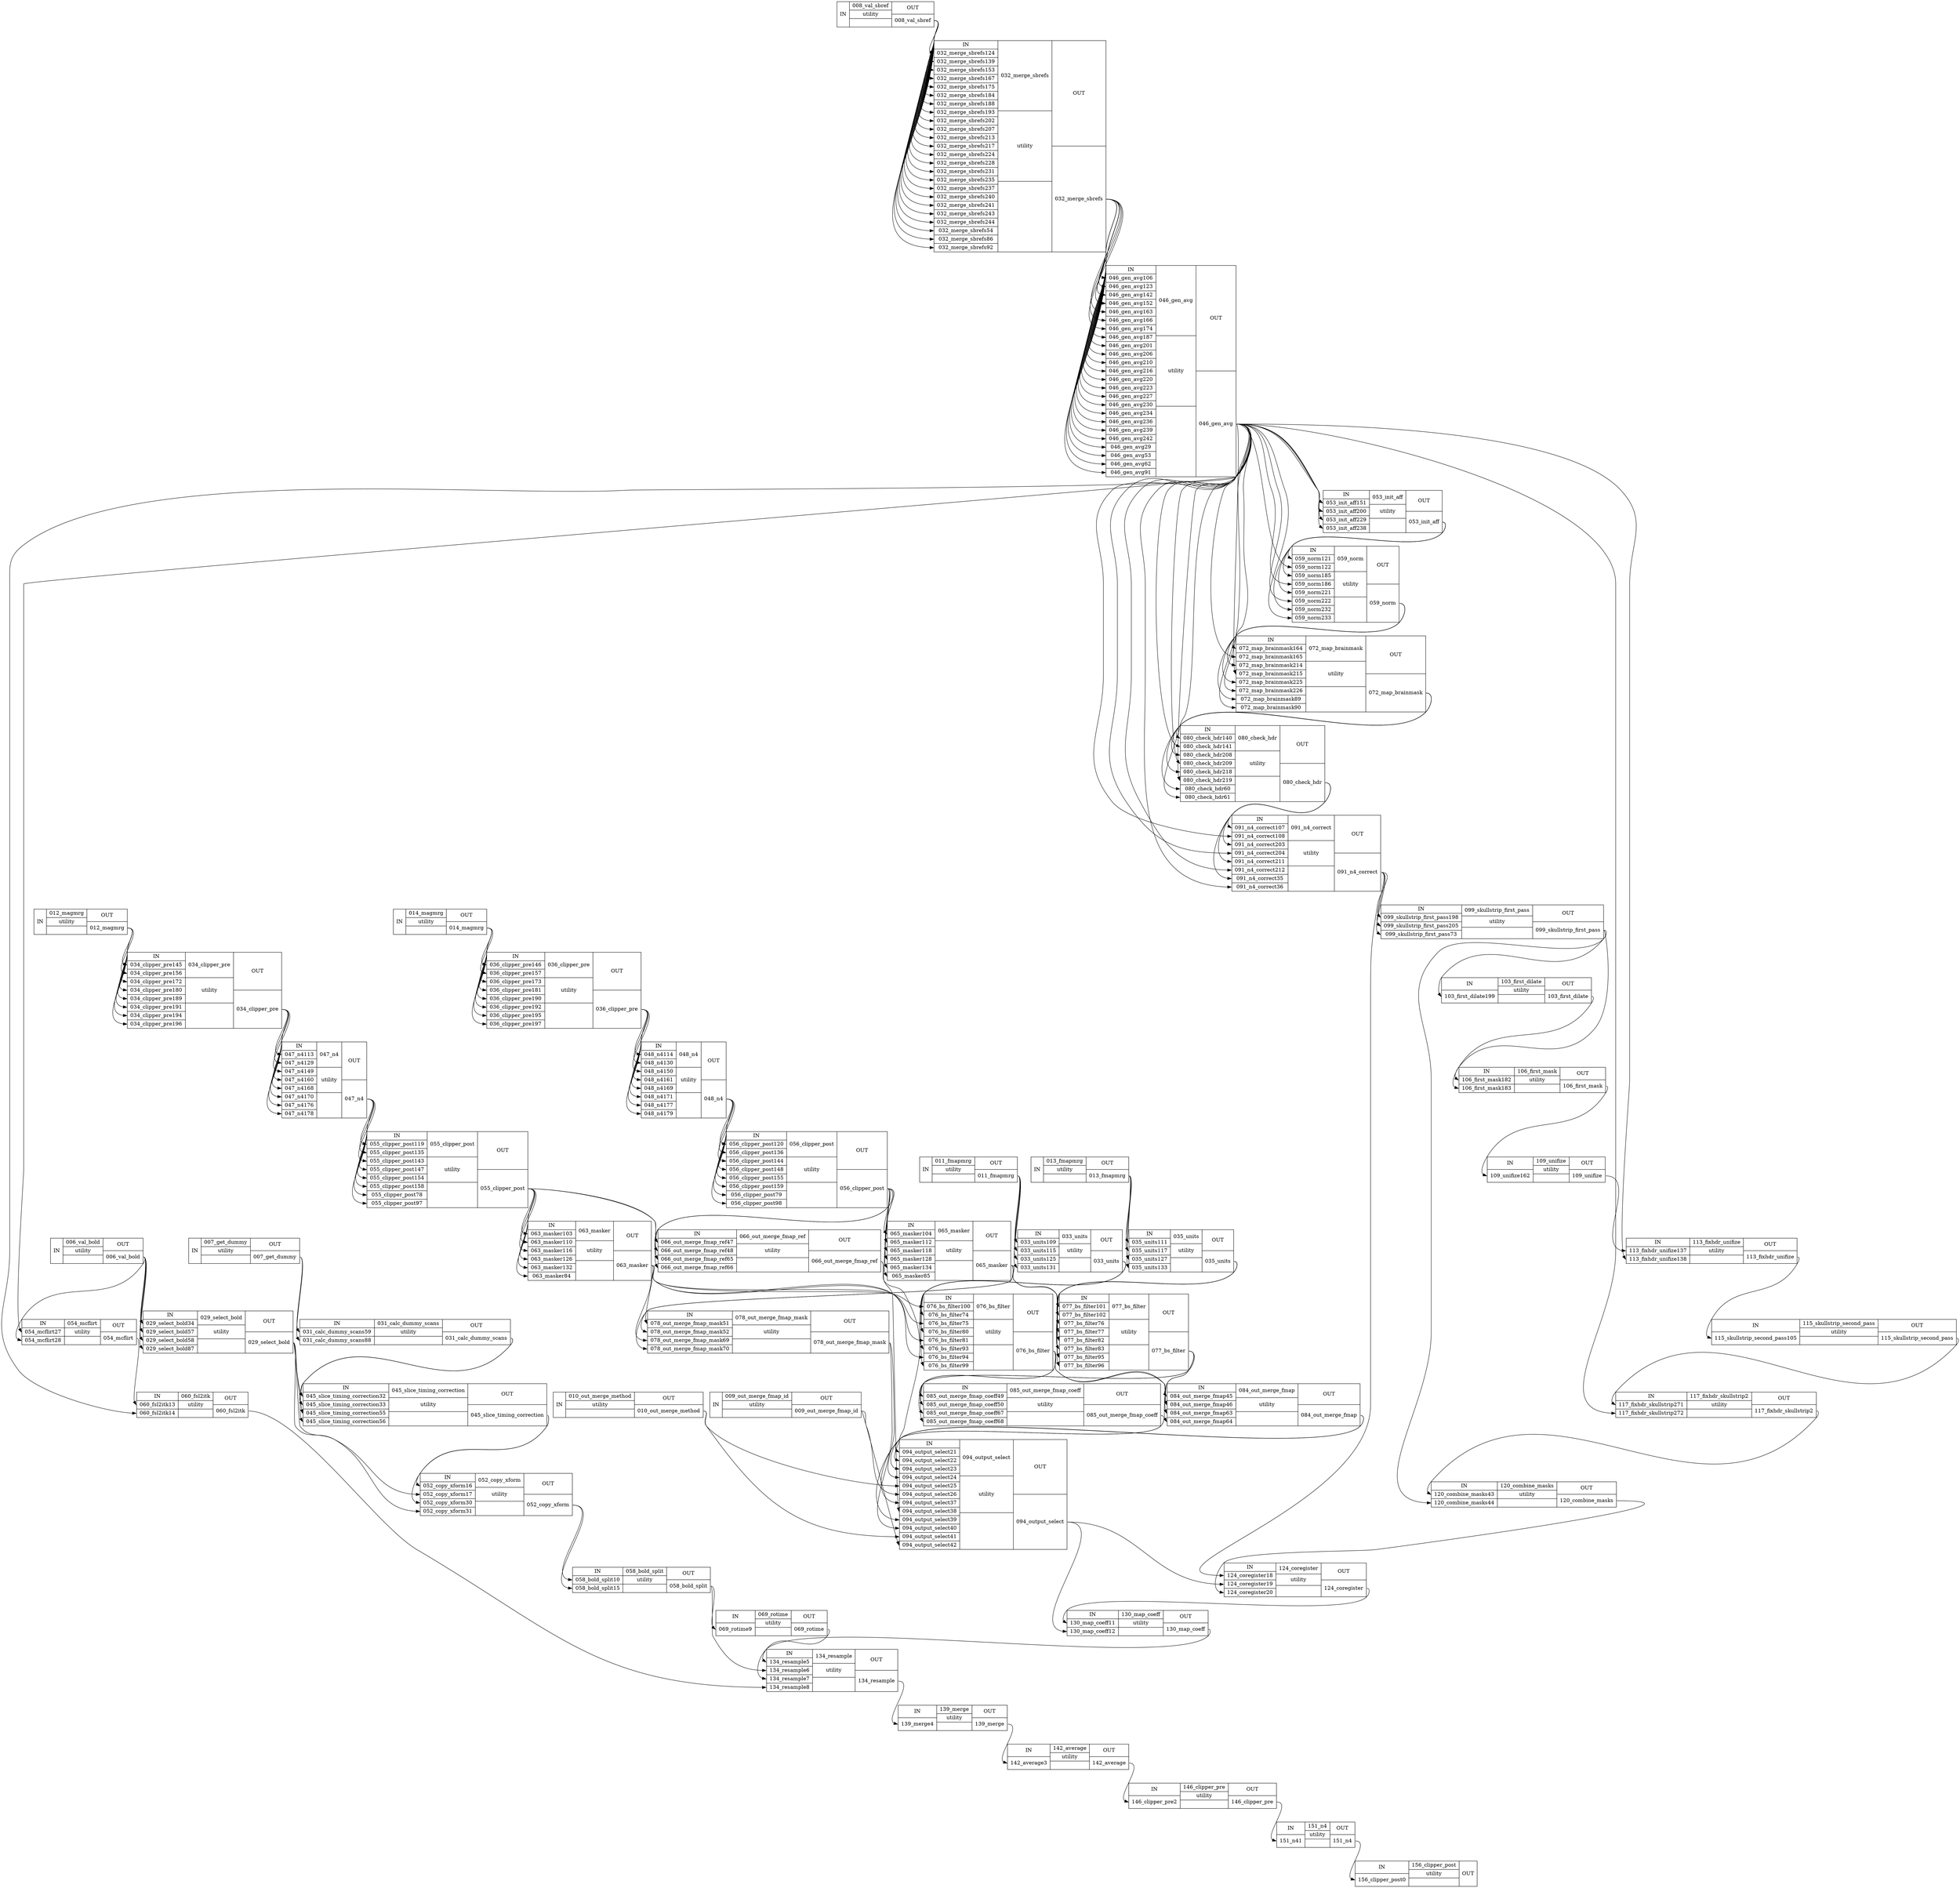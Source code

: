 digraph structs {
node [shape=record];
start010_out_merge_method [label="{IN}|{ 010_out_merge_method | utility |  }|{OUT|<out010outmergemethod> 010_out_merge_method}"];
start009_out_merge_fmap_id [label="{IN}|{ 009_out_merge_fmap_id | utility |  }|{OUT|<out009outmergefmapid> 009_out_merge_fmap_id}"];
start006_val_bold [label="{IN}|{ 006_val_bold | utility |  }|{OUT|<out006valbold> 006_val_bold}"];
start008_val_sbref [label="{IN}|{ 008_val_sbref | utility |  }|{OUT|<out008valsbref> 008_val_sbref}"];
start007_get_dummy [label="{IN}|{ 007_get_dummy | utility |  }|{OUT|<out007getdummy> 007_get_dummy}"];
start011_fmapmrg [label="{IN}|{ 011_fmapmrg | utility |  }|{OUT|<out011fmapmrg> 011_fmapmrg}"];
start013_fmapmrg [label="{IN}|{ 013_fmapmrg | utility |  }|{OUT|<out013fmapmrg> 013_fmapmrg}"];
start012_magmrg [label="{IN}|{ 012_magmrg | utility |  }|{OUT|<out012magmrg> 012_magmrg}"];
start014_magmrg [label="{IN}|{ 014_magmrg | utility |  }|{OUT|<out014magmrg> 014_magmrg}"];
start029_select_bold [label="{IN|<in029selectbold34> 029_select_bold34|<in029selectbold57> 029_select_bold57|<in029selectbold58> 029_select_bold58|<in029selectbold87> 029_select_bold87}|{ 029_select_bold | utility |  }|{OUT|<out029selectbold> 029_select_bold}"];
start032_merge_sbrefs [label="{IN|<in032mergesbrefs124> 032_merge_sbrefs124|<in032mergesbrefs139> 032_merge_sbrefs139|<in032mergesbrefs153> 032_merge_sbrefs153|<in032mergesbrefs167> 032_merge_sbrefs167|<in032mergesbrefs175> 032_merge_sbrefs175|<in032mergesbrefs184> 032_merge_sbrefs184|<in032mergesbrefs188> 032_merge_sbrefs188|<in032mergesbrefs193> 032_merge_sbrefs193|<in032mergesbrefs202> 032_merge_sbrefs202|<in032mergesbrefs207> 032_merge_sbrefs207|<in032mergesbrefs213> 032_merge_sbrefs213|<in032mergesbrefs217> 032_merge_sbrefs217|<in032mergesbrefs224> 032_merge_sbrefs224|<in032mergesbrefs228> 032_merge_sbrefs228|<in032mergesbrefs231> 032_merge_sbrefs231|<in032mergesbrefs235> 032_merge_sbrefs235|<in032mergesbrefs237> 032_merge_sbrefs237|<in032mergesbrefs240> 032_merge_sbrefs240|<in032mergesbrefs241> 032_merge_sbrefs241|<in032mergesbrefs243> 032_merge_sbrefs243|<in032mergesbrefs244> 032_merge_sbrefs244|<in032mergesbrefs54> 032_merge_sbrefs54|<in032mergesbrefs86> 032_merge_sbrefs86|<in032mergesbrefs92> 032_merge_sbrefs92}|{ 032_merge_sbrefs | utility |  }|{OUT|<out032mergesbrefs> 032_merge_sbrefs}"];
start031_calc_dummy_scans [label="{IN|<in031calcdummyscans59> 031_calc_dummy_scans59|<in031calcdummyscans88> 031_calc_dummy_scans88}|{ 031_calc_dummy_scans | utility |  }|{OUT|<out031calcdummyscans> 031_calc_dummy_scans}"];
start033_units [label="{IN|<in033units109> 033_units109|<in033units115> 033_units115|<in033units125> 033_units125|<in033units131> 033_units131}|{ 033_units | utility |  }|{OUT|<out033units> 033_units}"];
start035_units [label="{IN|<in035units111> 035_units111|<in035units117> 035_units117|<in035units127> 035_units127|<in035units133> 035_units133}|{ 035_units | utility |  }|{OUT|<out035units> 035_units}"];
start034_clipper_pre [label="{IN|<in034clipperpre145> 034_clipper_pre145|<in034clipperpre156> 034_clipper_pre156|<in034clipperpre172> 034_clipper_pre172|<in034clipperpre180> 034_clipper_pre180|<in034clipperpre189> 034_clipper_pre189|<in034clipperpre191> 034_clipper_pre191|<in034clipperpre194> 034_clipper_pre194|<in034clipperpre196> 034_clipper_pre196}|{ 034_clipper_pre | utility |  }|{OUT|<out034clipperpre> 034_clipper_pre}"];
start036_clipper_pre [label="{IN|<in036clipperpre146> 036_clipper_pre146|<in036clipperpre157> 036_clipper_pre157|<in036clipperpre173> 036_clipper_pre173|<in036clipperpre181> 036_clipper_pre181|<in036clipperpre190> 036_clipper_pre190|<in036clipperpre192> 036_clipper_pre192|<in036clipperpre195> 036_clipper_pre195|<in036clipperpre197> 036_clipper_pre197}|{ 036_clipper_pre | utility |  }|{OUT|<out036clipperpre> 036_clipper_pre}"];
start046_gen_avg [label="{IN|<in046genavg106> 046_gen_avg106|<in046genavg123> 046_gen_avg123|<in046genavg142> 046_gen_avg142|<in046genavg152> 046_gen_avg152|<in046genavg163> 046_gen_avg163|<in046genavg166> 046_gen_avg166|<in046genavg174> 046_gen_avg174|<in046genavg187> 046_gen_avg187|<in046genavg201> 046_gen_avg201|<in046genavg206> 046_gen_avg206|<in046genavg210> 046_gen_avg210|<in046genavg216> 046_gen_avg216|<in046genavg220> 046_gen_avg220|<in046genavg223> 046_gen_avg223|<in046genavg227> 046_gen_avg227|<in046genavg230> 046_gen_avg230|<in046genavg234> 046_gen_avg234|<in046genavg236> 046_gen_avg236|<in046genavg239> 046_gen_avg239|<in046genavg242> 046_gen_avg242|<in046genavg29> 046_gen_avg29|<in046genavg53> 046_gen_avg53|<in046genavg62> 046_gen_avg62|<in046genavg91> 046_gen_avg91}|{ 046_gen_avg | utility |  }|{OUT|<out046genavg> 046_gen_avg}"];
start045_slice_timing_correction [label="{IN|<in045slicetimingcorrection32> 045_slice_timing_correction32|<in045slicetimingcorrection33> 045_slice_timing_correction33|<in045slicetimingcorrection55> 045_slice_timing_correction55|<in045slicetimingcorrection56> 045_slice_timing_correction56}|{ 045_slice_timing_correction | utility |  }|{OUT|<out045slicetimingcorrection> 045_slice_timing_correction}"];
start047_n4 [label="{IN|<in047n4113> 047_n4113|<in047n4129> 047_n4129|<in047n4149> 047_n4149|<in047n4160> 047_n4160|<in047n4168> 047_n4168|<in047n4170> 047_n4170|<in047n4176> 047_n4176|<in047n4178> 047_n4178}|{ 047_n4 | utility |  }|{OUT|<out047n4> 047_n4}"];
start048_n4 [label="{IN|<in048n4114> 048_n4114|<in048n4130> 048_n4130|<in048n4150> 048_n4150|<in048n4161> 048_n4161|<in048n4169> 048_n4169|<in048n4171> 048_n4171|<in048n4177> 048_n4177|<in048n4179> 048_n4179}|{ 048_n4 | utility |  }|{OUT|<out048n4> 048_n4}"];
start054_mcflirt [label="{IN|<in054mcflirt27> 054_mcflirt27|<in054mcflirt28> 054_mcflirt28}|{ 054_mcflirt | utility |  }|{OUT|<out054mcflirt> 054_mcflirt}"];
start053_init_aff [label="{IN|<in053initaff151> 053_init_aff151|<in053initaff200> 053_init_aff200|<in053initaff229> 053_init_aff229|<in053initaff238> 053_init_aff238}|{ 053_init_aff | utility |  }|{OUT|<out053initaff> 053_init_aff}"];
start052_copy_xform [label="{IN|<in052copyxform16> 052_copy_xform16|<in052copyxform17> 052_copy_xform17|<in052copyxform30> 052_copy_xform30|<in052copyxform31> 052_copy_xform31}|{ 052_copy_xform | utility |  }|{OUT|<out052copyxform> 052_copy_xform}"];
start055_clipper_post [label="{IN|<in055clipperpost119> 055_clipper_post119|<in055clipperpost135> 055_clipper_post135|<in055clipperpost143> 055_clipper_post143|<in055clipperpost147> 055_clipper_post147|<in055clipperpost154> 055_clipper_post154|<in055clipperpost158> 055_clipper_post158|<in055clipperpost78> 055_clipper_post78|<in055clipperpost97> 055_clipper_post97}|{ 055_clipper_post | utility |  }|{OUT|<out055clipperpost> 055_clipper_post}"];
start056_clipper_post [label="{IN|<in056clipperpost120> 056_clipper_post120|<in056clipperpost136> 056_clipper_post136|<in056clipperpost144> 056_clipper_post144|<in056clipperpost148> 056_clipper_post148|<in056clipperpost155> 056_clipper_post155|<in056clipperpost159> 056_clipper_post159|<in056clipperpost79> 056_clipper_post79|<in056clipperpost98> 056_clipper_post98}|{ 056_clipper_post | utility |  }|{OUT|<out056clipperpost> 056_clipper_post}"];
start060_fsl2itk [label="{IN|<in060fsl2itk13> 060_fsl2itk13|<in060fsl2itk14> 060_fsl2itk14}|{ 060_fsl2itk | utility |  }|{OUT|<out060fsl2itk> 060_fsl2itk}"];
start059_norm [label="{IN|<in059norm121> 059_norm121|<in059norm122> 059_norm122|<in059norm185> 059_norm185|<in059norm186> 059_norm186|<in059norm221> 059_norm221|<in059norm222> 059_norm222|<in059norm232> 059_norm232|<in059norm233> 059_norm233}|{ 059_norm | utility |  }|{OUT|<out059norm> 059_norm}"];
start058_bold_split [label="{IN|<in058boldsplit10> 058_bold_split10|<in058boldsplit15> 058_bold_split15}|{ 058_bold_split | utility |  }|{OUT|<out058boldsplit> 058_bold_split}"];
start063_masker [label="{IN|<in063masker103> 063_masker103|<in063masker110> 063_masker110|<in063masker116> 063_masker116|<in063masker126> 063_masker126|<in063masker132> 063_masker132|<in063masker84> 063_masker84}|{ 063_masker | utility |  }|{OUT|<out063masker> 063_masker}"];
start066_out_merge_fmap_ref [label="{IN|<in066outmergefmapref47> 066_out_merge_fmap_ref47|<in066outmergefmapref48> 066_out_merge_fmap_ref48|<in066outmergefmapref65> 066_out_merge_fmap_ref65|<in066outmergefmapref66> 066_out_merge_fmap_ref66}|{ 066_out_merge_fmap_ref | utility |  }|{OUT|<out066outmergefmapref> 066_out_merge_fmap_ref}"];
start065_masker [label="{IN|<in065masker104> 065_masker104|<in065masker112> 065_masker112|<in065masker118> 065_masker118|<in065masker128> 065_masker128|<in065masker134> 065_masker134|<in065masker85> 065_masker85}|{ 065_masker | utility |  }|{OUT|<out065masker> 065_masker}"];
start072_map_brainmask [label="{IN|<in072mapbrainmask164> 072_map_brainmask164|<in072mapbrainmask165> 072_map_brainmask165|<in072mapbrainmask214> 072_map_brainmask214|<in072mapbrainmask215> 072_map_brainmask215|<in072mapbrainmask225> 072_map_brainmask225|<in072mapbrainmask226> 072_map_brainmask226|<in072mapbrainmask89> 072_map_brainmask89|<in072mapbrainmask90> 072_map_brainmask90}|{ 072_map_brainmask | utility |  }|{OUT|<out072mapbrainmask> 072_map_brainmask}"];
start069_rotime [label="{IN|<in069rotime9> 069_rotime9}|{ 069_rotime | utility |  }|{OUT|<out069rotime> 069_rotime}"];
start076_bs_filter [label="{IN|<in076bsfilter100> 076_bs_filter100|<in076bsfilter74> 076_bs_filter74|<in076bsfilter75> 076_bs_filter75|<in076bsfilter80> 076_bs_filter80|<in076bsfilter81> 076_bs_filter81|<in076bsfilter93> 076_bs_filter93|<in076bsfilter94> 076_bs_filter94|<in076bsfilter99> 076_bs_filter99}|{ 076_bs_filter | utility |  }|{OUT|<out076bsfilter> 076_bs_filter}"];
start078_out_merge_fmap_mask [label="{IN|<in078outmergefmapmask51> 078_out_merge_fmap_mask51|<in078outmergefmapmask52> 078_out_merge_fmap_mask52|<in078outmergefmapmask69> 078_out_merge_fmap_mask69|<in078outmergefmapmask70> 078_out_merge_fmap_mask70}|{ 078_out_merge_fmap_mask | utility |  }|{OUT|<out078outmergefmapmask> 078_out_merge_fmap_mask}"];
start077_bs_filter [label="{IN|<in077bsfilter101> 077_bs_filter101|<in077bsfilter102> 077_bs_filter102|<in077bsfilter76> 077_bs_filter76|<in077bsfilter77> 077_bs_filter77|<in077bsfilter82> 077_bs_filter82|<in077bsfilter83> 077_bs_filter83|<in077bsfilter95> 077_bs_filter95|<in077bsfilter96> 077_bs_filter96}|{ 077_bs_filter | utility |  }|{OUT|<out077bsfilter> 077_bs_filter}"];
start080_check_hdr [label="{IN|<in080checkhdr140> 080_check_hdr140|<in080checkhdr141> 080_check_hdr141|<in080checkhdr208> 080_check_hdr208|<in080checkhdr209> 080_check_hdr209|<in080checkhdr218> 080_check_hdr218|<in080checkhdr219> 080_check_hdr219|<in080checkhdr60> 080_check_hdr60|<in080checkhdr61> 080_check_hdr61}|{ 080_check_hdr | utility |  }|{OUT|<out080checkhdr> 080_check_hdr}"];
start084_out_merge_fmap [label="{IN|<in084outmergefmap45> 084_out_merge_fmap45|<in084outmergefmap46> 084_out_merge_fmap46|<in084outmergefmap63> 084_out_merge_fmap63|<in084outmergefmap64> 084_out_merge_fmap64}|{ 084_out_merge_fmap | utility |  }|{OUT|<out084outmergefmap> 084_out_merge_fmap}"];
start085_out_merge_fmap_coeff [label="{IN|<in085outmergefmapcoeff49> 085_out_merge_fmap_coeff49|<in085outmergefmapcoeff50> 085_out_merge_fmap_coeff50|<in085outmergefmapcoeff67> 085_out_merge_fmap_coeff67|<in085outmergefmapcoeff68> 085_out_merge_fmap_coeff68}|{ 085_out_merge_fmap_coeff | utility |  }|{OUT|<out085outmergefmapcoeff> 085_out_merge_fmap_coeff}"];
start091_n4_correct [label="{IN|<in091n4correct107> 091_n4_correct107|<in091n4correct108> 091_n4_correct108|<in091n4correct203> 091_n4_correct203|<in091n4correct204> 091_n4_correct204|<in091n4correct211> 091_n4_correct211|<in091n4correct212> 091_n4_correct212|<in091n4correct35> 091_n4_correct35|<in091n4correct36> 091_n4_correct36}|{ 091_n4_correct | utility |  }|{OUT|<out091n4correct> 091_n4_correct}"];
start094_output_select [label="{IN|<in094outputselect21> 094_output_select21|<in094outputselect22> 094_output_select22|<in094outputselect23> 094_output_select23|<in094outputselect24> 094_output_select24|<in094outputselect25> 094_output_select25|<in094outputselect26> 094_output_select26|<in094outputselect37> 094_output_select37|<in094outputselect38> 094_output_select38|<in094outputselect39> 094_output_select39|<in094outputselect40> 094_output_select40|<in094outputselect41> 094_output_select41|<in094outputselect42> 094_output_select42}|{ 094_output_select | utility |  }|{OUT|<out094outputselect> 094_output_select}"];
start099_skullstrip_first_pass [label="{IN|<in099skullstripfirstpass198> 099_skullstrip_first_pass198|<in099skullstripfirstpass205> 099_skullstrip_first_pass205|<in099skullstripfirstpass73> 099_skullstrip_first_pass73}|{ 099_skullstrip_first_pass | utility |  }|{OUT|<out099skullstripfirstpass> 099_skullstrip_first_pass}"];
start103_first_dilate [label="{IN|<in103firstdilate199> 103_first_dilate199}|{ 103_first_dilate | utility |  }|{OUT|<out103firstdilate> 103_first_dilate}"];
start106_first_mask [label="{IN|<in106firstmask182> 106_first_mask182|<in106firstmask183> 106_first_mask183}|{ 106_first_mask | utility |  }|{OUT|<out106firstmask> 106_first_mask}"];
start109_unifize [label="{IN|<in109unifize162> 109_unifize162}|{ 109_unifize | utility |  }|{OUT|<out109unifize> 109_unifize}"];
start113_fixhdr_unifize [label="{IN|<in113fixhdrunifize137> 113_fixhdr_unifize137|<in113fixhdrunifize138> 113_fixhdr_unifize138}|{ 113_fixhdr_unifize | utility |  }|{OUT|<out113fixhdrunifize> 113_fixhdr_unifize}"];
start115_skullstrip_second_pass [label="{IN|<in115skullstripsecondpass105> 115_skullstrip_second_pass105}|{ 115_skullstrip_second_pass | utility |  }|{OUT|<out115skullstripsecondpass> 115_skullstrip_second_pass}"];
start117_fixhdr_skullstrip2 [label="{IN|<in117fixhdrskullstrip271> 117_fixhdr_skullstrip271|<in117fixhdrskullstrip272> 117_fixhdr_skullstrip272}|{ 117_fixhdr_skullstrip2 | utility |  }|{OUT|<out117fixhdrskullstrip2> 117_fixhdr_skullstrip2}"];
start120_combine_masks [label="{IN|<in120combinemasks43> 120_combine_masks43|<in120combinemasks44> 120_combine_masks44}|{ 120_combine_masks | utility |  }|{OUT|<out120combinemasks> 120_combine_masks}"];
start124_coregister [label="{IN|<in124coregister18> 124_coregister18|<in124coregister19> 124_coregister19|<in124coregister20> 124_coregister20}|{ 124_coregister | utility |  }|{OUT|<out124coregister> 124_coregister}"];
start130_map_coeff [label="{IN|<in130mapcoeff11> 130_map_coeff11|<in130mapcoeff12> 130_map_coeff12}|{ 130_map_coeff | utility |  }|{OUT|<out130mapcoeff> 130_map_coeff}"];
start134_resample [label="{IN|<in134resample5> 134_resample5|<in134resample6> 134_resample6|<in134resample7> 134_resample7|<in134resample8> 134_resample8}|{ 134_resample | utility |  }|{OUT|<out134resample> 134_resample}"];
start139_merge [label="{IN|<in139merge4> 139_merge4}|{ 139_merge | utility |  }|{OUT|<out139merge> 139_merge}"];
start142_average [label="{IN|<in142average3> 142_average3}|{ 142_average | utility |  }|{OUT|<out142average> 142_average}"];
start146_clipper_pre [label="{IN|<in146clipperpre2> 146_clipper_pre2}|{ 146_clipper_pre | utility |  }|{OUT|<out146clipperpre> 146_clipper_pre}"];
start151_n4 [label="{IN|<in151n41> 151_n41}|{ 151_n4 | utility |  }|{OUT|<out151n4> 151_n4}"];
start156_clipper_post [label="{IN|<in156clipperpost0> 156_clipper_post0}|{ 156_clipper_post | utility |  }|{OUT}"];
start006_val_bold:out006valbold:e -> start029_select_bold:in029selectbold34:w;
start006_val_bold:out006valbold:e -> start029_select_bold:in029selectbold57:w;
start006_val_bold:out006valbold:e -> start029_select_bold:in029selectbold58:w;
start006_val_bold:out006valbold:e -> start029_select_bold:in029selectbold87:w;
start006_val_bold:out006valbold:e -> start054_mcflirt:in054mcflirt28:w;
start007_get_dummy:out007getdummy:e -> start031_calc_dummy_scans:in031calcdummyscans59:w;
start007_get_dummy:out007getdummy:e -> start031_calc_dummy_scans:in031calcdummyscans88:w;
start008_val_sbref:out008valsbref:e -> start032_merge_sbrefs:in032mergesbrefs124:w;
start008_val_sbref:out008valsbref:e -> start032_merge_sbrefs:in032mergesbrefs139:w;
start008_val_sbref:out008valsbref:e -> start032_merge_sbrefs:in032mergesbrefs153:w;
start008_val_sbref:out008valsbref:e -> start032_merge_sbrefs:in032mergesbrefs167:w;
start008_val_sbref:out008valsbref:e -> start032_merge_sbrefs:in032mergesbrefs175:w;
start008_val_sbref:out008valsbref:e -> start032_merge_sbrefs:in032mergesbrefs184:w;
start008_val_sbref:out008valsbref:e -> start032_merge_sbrefs:in032mergesbrefs188:w;
start008_val_sbref:out008valsbref:e -> start032_merge_sbrefs:in032mergesbrefs193:w;
start008_val_sbref:out008valsbref:e -> start032_merge_sbrefs:in032mergesbrefs202:w;
start008_val_sbref:out008valsbref:e -> start032_merge_sbrefs:in032mergesbrefs207:w;
start008_val_sbref:out008valsbref:e -> start032_merge_sbrefs:in032mergesbrefs213:w;
start008_val_sbref:out008valsbref:e -> start032_merge_sbrefs:in032mergesbrefs217:w;
start008_val_sbref:out008valsbref:e -> start032_merge_sbrefs:in032mergesbrefs224:w;
start008_val_sbref:out008valsbref:e -> start032_merge_sbrefs:in032mergesbrefs228:w;
start008_val_sbref:out008valsbref:e -> start032_merge_sbrefs:in032mergesbrefs231:w;
start008_val_sbref:out008valsbref:e -> start032_merge_sbrefs:in032mergesbrefs235:w;
start008_val_sbref:out008valsbref:e -> start032_merge_sbrefs:in032mergesbrefs237:w;
start008_val_sbref:out008valsbref:e -> start032_merge_sbrefs:in032mergesbrefs240:w;
start008_val_sbref:out008valsbref:e -> start032_merge_sbrefs:in032mergesbrefs241:w;
start008_val_sbref:out008valsbref:e -> start032_merge_sbrefs:in032mergesbrefs243:w;
start008_val_sbref:out008valsbref:e -> start032_merge_sbrefs:in032mergesbrefs244:w;
start008_val_sbref:out008valsbref:e -> start032_merge_sbrefs:in032mergesbrefs54:w;
start008_val_sbref:out008valsbref:e -> start032_merge_sbrefs:in032mergesbrefs86:w;
start008_val_sbref:out008valsbref:e -> start032_merge_sbrefs:in032mergesbrefs92:w;
start009_out_merge_fmap_id:out009outmergefmapid:e -> start094_output_select:in094outputselect26:w;
start009_out_merge_fmap_id:out009outmergefmapid:e -> start094_output_select:in094outputselect42:w;
start010_out_merge_method:out010outmergemethod:e -> start094_output_select:in094outputselect25:w;
start010_out_merge_method:out010outmergemethod:e -> start094_output_select:in094outputselect41:w;
start011_fmapmrg:out011fmapmrg:e -> start033_units:in033units109:w;
start011_fmapmrg:out011fmapmrg:e -> start033_units:in033units115:w;
start011_fmapmrg:out011fmapmrg:e -> start033_units:in033units125:w;
start011_fmapmrg:out011fmapmrg:e -> start033_units:in033units131:w;
start012_magmrg:out012magmrg:e -> start034_clipper_pre:in034clipperpre145:w;
start012_magmrg:out012magmrg:e -> start034_clipper_pre:in034clipperpre156:w;
start012_magmrg:out012magmrg:e -> start034_clipper_pre:in034clipperpre172:w;
start012_magmrg:out012magmrg:e -> start034_clipper_pre:in034clipperpre180:w;
start012_magmrg:out012magmrg:e -> start034_clipper_pre:in034clipperpre189:w;
start012_magmrg:out012magmrg:e -> start034_clipper_pre:in034clipperpre191:w;
start012_magmrg:out012magmrg:e -> start034_clipper_pre:in034clipperpre194:w;
start012_magmrg:out012magmrg:e -> start034_clipper_pre:in034clipperpre196:w;
start013_fmapmrg:out013fmapmrg:e -> start035_units:in035units111:w;
start013_fmapmrg:out013fmapmrg:e -> start035_units:in035units117:w;
start013_fmapmrg:out013fmapmrg:e -> start035_units:in035units127:w;
start013_fmapmrg:out013fmapmrg:e -> start035_units:in035units133:w;
start014_magmrg:out014magmrg:e -> start036_clipper_pre:in036clipperpre146:w;
start014_magmrg:out014magmrg:e -> start036_clipper_pre:in036clipperpre157:w;
start014_magmrg:out014magmrg:e -> start036_clipper_pre:in036clipperpre173:w;
start014_magmrg:out014magmrg:e -> start036_clipper_pre:in036clipperpre181:w;
start014_magmrg:out014magmrg:e -> start036_clipper_pre:in036clipperpre190:w;
start014_magmrg:out014magmrg:e -> start036_clipper_pre:in036clipperpre192:w;
start014_magmrg:out014magmrg:e -> start036_clipper_pre:in036clipperpre195:w;
start014_magmrg:out014magmrg:e -> start036_clipper_pre:in036clipperpre197:w;
start029_select_bold:out029selectbold:e -> start045_slice_timing_correction:in045slicetimingcorrection32:w;
start029_select_bold:out029selectbold:e -> start045_slice_timing_correction:in045slicetimingcorrection55:w;
start029_select_bold:out029selectbold:e -> start052_copy_xform:in052copyxform17:w;
start029_select_bold:out029selectbold:e -> start052_copy_xform:in052copyxform31:w;
start031_calc_dummy_scans:out031calcdummyscans:e -> start045_slice_timing_correction:in045slicetimingcorrection33:w;
start031_calc_dummy_scans:out031calcdummyscans:e -> start045_slice_timing_correction:in045slicetimingcorrection56:w;
start032_merge_sbrefs:out032mergesbrefs:e -> start046_gen_avg:in046genavg106:w;
start032_merge_sbrefs:out032mergesbrefs:e -> start046_gen_avg:in046genavg123:w;
start032_merge_sbrefs:out032mergesbrefs:e -> start046_gen_avg:in046genavg142:w;
start032_merge_sbrefs:out032mergesbrefs:e -> start046_gen_avg:in046genavg152:w;
start032_merge_sbrefs:out032mergesbrefs:e -> start046_gen_avg:in046genavg163:w;
start032_merge_sbrefs:out032mergesbrefs:e -> start046_gen_avg:in046genavg166:w;
start032_merge_sbrefs:out032mergesbrefs:e -> start046_gen_avg:in046genavg174:w;
start032_merge_sbrefs:out032mergesbrefs:e -> start046_gen_avg:in046genavg187:w;
start032_merge_sbrefs:out032mergesbrefs:e -> start046_gen_avg:in046genavg201:w;
start032_merge_sbrefs:out032mergesbrefs:e -> start046_gen_avg:in046genavg206:w;
start032_merge_sbrefs:out032mergesbrefs:e -> start046_gen_avg:in046genavg210:w;
start032_merge_sbrefs:out032mergesbrefs:e -> start046_gen_avg:in046genavg216:w;
start032_merge_sbrefs:out032mergesbrefs:e -> start046_gen_avg:in046genavg220:w;
start032_merge_sbrefs:out032mergesbrefs:e -> start046_gen_avg:in046genavg223:w;
start032_merge_sbrefs:out032mergesbrefs:e -> start046_gen_avg:in046genavg227:w;
start032_merge_sbrefs:out032mergesbrefs:e -> start046_gen_avg:in046genavg230:w;
start032_merge_sbrefs:out032mergesbrefs:e -> start046_gen_avg:in046genavg234:w;
start032_merge_sbrefs:out032mergesbrefs:e -> start046_gen_avg:in046genavg236:w;
start032_merge_sbrefs:out032mergesbrefs:e -> start046_gen_avg:in046genavg239:w;
start032_merge_sbrefs:out032mergesbrefs:e -> start046_gen_avg:in046genavg242:w;
start032_merge_sbrefs:out032mergesbrefs:e -> start046_gen_avg:in046genavg29:w;
start032_merge_sbrefs:out032mergesbrefs:e -> start046_gen_avg:in046genavg53:w;
start032_merge_sbrefs:out032mergesbrefs:e -> start046_gen_avg:in046genavg62:w;
start032_merge_sbrefs:out032mergesbrefs:e -> start046_gen_avg:in046genavg91:w;
start033_units:out033units:e -> start076_bs_filter:in076bsfilter74:w;
start033_units:out033units:e -> start076_bs_filter:in076bsfilter80:w;
start033_units:out033units:e -> start076_bs_filter:in076bsfilter93:w;
start033_units:out033units:e -> start076_bs_filter:in076bsfilter99:w;
start034_clipper_pre:out034clipperpre:e -> start047_n4:in047n4113:w;
start034_clipper_pre:out034clipperpre:e -> start047_n4:in047n4129:w;
start034_clipper_pre:out034clipperpre:e -> start047_n4:in047n4149:w;
start034_clipper_pre:out034clipperpre:e -> start047_n4:in047n4160:w;
start034_clipper_pre:out034clipperpre:e -> start047_n4:in047n4168:w;
start034_clipper_pre:out034clipperpre:e -> start047_n4:in047n4170:w;
start034_clipper_pre:out034clipperpre:e -> start047_n4:in047n4176:w;
start034_clipper_pre:out034clipperpre:e -> start047_n4:in047n4178:w;
start035_units:out035units:e -> start077_bs_filter:in077bsfilter101:w;
start035_units:out035units:e -> start077_bs_filter:in077bsfilter76:w;
start035_units:out035units:e -> start077_bs_filter:in077bsfilter82:w;
start035_units:out035units:e -> start077_bs_filter:in077bsfilter95:w;
start036_clipper_pre:out036clipperpre:e -> start048_n4:in048n4114:w;
start036_clipper_pre:out036clipperpre:e -> start048_n4:in048n4130:w;
start036_clipper_pre:out036clipperpre:e -> start048_n4:in048n4150:w;
start036_clipper_pre:out036clipperpre:e -> start048_n4:in048n4161:w;
start036_clipper_pre:out036clipperpre:e -> start048_n4:in048n4169:w;
start036_clipper_pre:out036clipperpre:e -> start048_n4:in048n4171:w;
start036_clipper_pre:out036clipperpre:e -> start048_n4:in048n4177:w;
start036_clipper_pre:out036clipperpre:e -> start048_n4:in048n4179:w;
start045_slice_timing_correction:out045slicetimingcorrection:e -> start052_copy_xform:in052copyxform16:w;
start045_slice_timing_correction:out045slicetimingcorrection:e -> start052_copy_xform:in052copyxform30:w;
start046_gen_avg:out046genavg:e -> start053_init_aff:in053initaff151:w;
start046_gen_avg:out046genavg:e -> start053_init_aff:in053initaff200:w;
start046_gen_avg:out046genavg:e -> start053_init_aff:in053initaff229:w;
start046_gen_avg:out046genavg:e -> start053_init_aff:in053initaff238:w;
start046_gen_avg:out046genavg:e -> start054_mcflirt:in054mcflirt27:w;
start046_gen_avg:out046genavg:e -> start059_norm:in059norm122:w;
start046_gen_avg:out046genavg:e -> start059_norm:in059norm186:w;
start046_gen_avg:out046genavg:e -> start059_norm:in059norm222:w;
start046_gen_avg:out046genavg:e -> start059_norm:in059norm233:w;
start046_gen_avg:out046genavg:e -> start060_fsl2itk:in060fsl2itk14:w;
start046_gen_avg:out046genavg:e -> start072_map_brainmask:in072mapbrainmask165:w;
start046_gen_avg:out046genavg:e -> start072_map_brainmask:in072mapbrainmask215:w;
start046_gen_avg:out046genavg:e -> start072_map_brainmask:in072mapbrainmask226:w;
start046_gen_avg:out046genavg:e -> start072_map_brainmask:in072mapbrainmask90:w;
start046_gen_avg:out046genavg:e -> start080_check_hdr:in080checkhdr141:w;
start046_gen_avg:out046genavg:e -> start080_check_hdr:in080checkhdr209:w;
start046_gen_avg:out046genavg:e -> start080_check_hdr:in080checkhdr219:w;
start046_gen_avg:out046genavg:e -> start080_check_hdr:in080checkhdr61:w;
start046_gen_avg:out046genavg:e -> start091_n4_correct:in091n4correct108:w;
start046_gen_avg:out046genavg:e -> start091_n4_correct:in091n4correct204:w;
start046_gen_avg:out046genavg:e -> start091_n4_correct:in091n4correct212:w;
start046_gen_avg:out046genavg:e -> start091_n4_correct:in091n4correct36:w;
start046_gen_avg:out046genavg:e -> start113_fixhdr_unifize:in113fixhdrunifize138:w;
start046_gen_avg:out046genavg:e -> start117_fixhdr_skullstrip2:in117fixhdrskullstrip272:w;
start047_n4:out047n4:e -> start055_clipper_post:in055clipperpost119:w;
start047_n4:out047n4:e -> start055_clipper_post:in055clipperpost135:w;
start047_n4:out047n4:e -> start055_clipper_post:in055clipperpost143:w;
start047_n4:out047n4:e -> start055_clipper_post:in055clipperpost147:w;
start047_n4:out047n4:e -> start055_clipper_post:in055clipperpost154:w;
start047_n4:out047n4:e -> start055_clipper_post:in055clipperpost158:w;
start047_n4:out047n4:e -> start055_clipper_post:in055clipperpost78:w;
start047_n4:out047n4:e -> start055_clipper_post:in055clipperpost97:w;
start048_n4:out048n4:e -> start056_clipper_post:in056clipperpost120:w;
start048_n4:out048n4:e -> start056_clipper_post:in056clipperpost136:w;
start048_n4:out048n4:e -> start056_clipper_post:in056clipperpost144:w;
start048_n4:out048n4:e -> start056_clipper_post:in056clipperpost148:w;
start048_n4:out048n4:e -> start056_clipper_post:in056clipperpost155:w;
start048_n4:out048n4:e -> start056_clipper_post:in056clipperpost159:w;
start048_n4:out048n4:e -> start056_clipper_post:in056clipperpost79:w;
start048_n4:out048n4:e -> start056_clipper_post:in056clipperpost98:w;
start052_copy_xform:out052copyxform:e -> start058_bold_split:in058boldsplit10:w;
start052_copy_xform:out052copyxform:e -> start058_bold_split:in058boldsplit15:w;
start053_init_aff:out053initaff:e -> start059_norm:in059norm121:w;
start053_init_aff:out053initaff:e -> start059_norm:in059norm185:w;
start053_init_aff:out053initaff:e -> start059_norm:in059norm221:w;
start053_init_aff:out053initaff:e -> start059_norm:in059norm232:w;
start054_mcflirt:out054mcflirt:e -> start060_fsl2itk:in060fsl2itk13:w;
start055_clipper_post:out055clipperpost:e -> start063_masker:in063masker103:w;
start055_clipper_post:out055clipperpost:e -> start063_masker:in063masker110:w;
start055_clipper_post:out055clipperpost:e -> start063_masker:in063masker116:w;
start055_clipper_post:out055clipperpost:e -> start063_masker:in063masker126:w;
start055_clipper_post:out055clipperpost:e -> start063_masker:in063masker132:w;
start055_clipper_post:out055clipperpost:e -> start063_masker:in063masker84:w;
start055_clipper_post:out055clipperpost:e -> start066_out_merge_fmap_ref:in066outmergefmapref47:w;
start055_clipper_post:out055clipperpost:e -> start066_out_merge_fmap_ref:in066outmergefmapref65:w;
start056_clipper_post:out056clipperpost:e -> start065_masker:in065masker104:w;
start056_clipper_post:out056clipperpost:e -> start065_masker:in065masker112:w;
start056_clipper_post:out056clipperpost:e -> start065_masker:in065masker118:w;
start056_clipper_post:out056clipperpost:e -> start065_masker:in065masker128:w;
start056_clipper_post:out056clipperpost:e -> start065_masker:in065masker134:w;
start056_clipper_post:out056clipperpost:e -> start065_masker:in065masker85:w;
start056_clipper_post:out056clipperpost:e -> start066_out_merge_fmap_ref:in066outmergefmapref48:w;
start056_clipper_post:out056clipperpost:e -> start066_out_merge_fmap_ref:in066outmergefmapref66:w;
start058_bold_split:out058boldsplit:e -> start069_rotime:in069rotime9:w;
start058_bold_split:out058boldsplit:e -> start134_resample:in134resample6:w;
start059_norm:out059norm:e -> start072_map_brainmask:in072mapbrainmask164:w;
start059_norm:out059norm:e -> start072_map_brainmask:in072mapbrainmask214:w;
start059_norm:out059norm:e -> start072_map_brainmask:in072mapbrainmask225:w;
start059_norm:out059norm:e -> start072_map_brainmask:in072mapbrainmask89:w;
start060_fsl2itk:out060fsl2itk:e -> start134_resample:in134resample8:w;
start063_masker:out063masker:e -> start076_bs_filter:in076bsfilter100:w;
start063_masker:out063masker:e -> start076_bs_filter:in076bsfilter75:w;
start063_masker:out063masker:e -> start076_bs_filter:in076bsfilter81:w;
start063_masker:out063masker:e -> start076_bs_filter:in076bsfilter94:w;
start063_masker:out063masker:e -> start078_out_merge_fmap_mask:in078outmergefmapmask51:w;
start063_masker:out063masker:e -> start078_out_merge_fmap_mask:in078outmergefmapmask69:w;
start065_masker:out065masker:e -> start077_bs_filter:in077bsfilter102:w;
start065_masker:out065masker:e -> start077_bs_filter:in077bsfilter77:w;
start065_masker:out065masker:e -> start077_bs_filter:in077bsfilter83:w;
start065_masker:out065masker:e -> start077_bs_filter:in077bsfilter96:w;
start065_masker:out065masker:e -> start078_out_merge_fmap_mask:in078outmergefmapmask52:w;
start065_masker:out065masker:e -> start078_out_merge_fmap_mask:in078outmergefmapmask70:w;
start066_out_merge_fmap_ref:out066outmergefmapref:e -> start094_output_select:in094outputselect22:w;
start066_out_merge_fmap_ref:out066outmergefmapref:e -> start094_output_select:in094outputselect38:w;
start069_rotime:out069rotime:e -> start134_resample:in134resample5:w;
start072_map_brainmask:out072mapbrainmask:e -> start080_check_hdr:in080checkhdr140:w;
start072_map_brainmask:out072mapbrainmask:e -> start080_check_hdr:in080checkhdr208:w;
start072_map_brainmask:out072mapbrainmask:e -> start080_check_hdr:in080checkhdr218:w;
start072_map_brainmask:out072mapbrainmask:e -> start080_check_hdr:in080checkhdr60:w;
start076_bs_filter:out076bsfilter:e -> start084_out_merge_fmap:in084outmergefmap45:w;
start076_bs_filter:out076bsfilter:e -> start084_out_merge_fmap:in084outmergefmap63:w;
start076_bs_filter:out076bsfilter:e -> start085_out_merge_fmap_coeff:in085outmergefmapcoeff49:w;
start076_bs_filter:out076bsfilter:e -> start085_out_merge_fmap_coeff:in085outmergefmapcoeff67:w;
start077_bs_filter:out077bsfilter:e -> start084_out_merge_fmap:in084outmergefmap46:w;
start077_bs_filter:out077bsfilter:e -> start084_out_merge_fmap:in084outmergefmap64:w;
start077_bs_filter:out077bsfilter:e -> start085_out_merge_fmap_coeff:in085outmergefmapcoeff50:w;
start077_bs_filter:out077bsfilter:e -> start085_out_merge_fmap_coeff:in085outmergefmapcoeff68:w;
start078_out_merge_fmap_mask:out078outmergefmapmask:e -> start094_output_select:in094outputselect24:w;
start078_out_merge_fmap_mask:out078outmergefmapmask:e -> start094_output_select:in094outputselect40:w;
start080_check_hdr:out080checkhdr:e -> start091_n4_correct:in091n4correct107:w;
start080_check_hdr:out080checkhdr:e -> start091_n4_correct:in091n4correct203:w;
start080_check_hdr:out080checkhdr:e -> start091_n4_correct:in091n4correct211:w;
start080_check_hdr:out080checkhdr:e -> start091_n4_correct:in091n4correct35:w;
start084_out_merge_fmap:out084outmergefmap:e -> start094_output_select:in094outputselect21:w;
start084_out_merge_fmap:out084outmergefmap:e -> start094_output_select:in094outputselect37:w;
start085_out_merge_fmap_coeff:out085outmergefmapcoeff:e -> start094_output_select:in094outputselect23:w;
start085_out_merge_fmap_coeff:out085outmergefmapcoeff:e -> start094_output_select:in094outputselect39:w;
start091_n4_correct:out091n4correct:e -> start099_skullstrip_first_pass:in099skullstripfirstpass198:w;
start091_n4_correct:out091n4correct:e -> start099_skullstrip_first_pass:in099skullstripfirstpass205:w;
start091_n4_correct:out091n4correct:e -> start099_skullstrip_first_pass:in099skullstripfirstpass73:w;
start091_n4_correct:out091n4correct:e -> start124_coregister:in124coregister18:w;
start094_output_select:out094outputselect:e -> start124_coregister:in124coregister19:w;
start094_output_select:out094outputselect:e -> start130_map_coeff:in130mapcoeff12:w;
start099_skullstrip_first_pass:out099skullstripfirstpass:e -> start103_first_dilate:in103firstdilate199:w;
start099_skullstrip_first_pass:out099skullstripfirstpass:e -> start106_first_mask:in106firstmask182:w;
start099_skullstrip_first_pass:out099skullstripfirstpass:e -> start120_combine_masks:in120combinemasks44:w;
start103_first_dilate:out103firstdilate:e -> start106_first_mask:in106firstmask183:w;
start106_first_mask:out106firstmask:e -> start109_unifize:in109unifize162:w;
start109_unifize:out109unifize:e -> start113_fixhdr_unifize:in113fixhdrunifize137:w;
start113_fixhdr_unifize:out113fixhdrunifize:e -> start115_skullstrip_second_pass:in115skullstripsecondpass105:w;
start115_skullstrip_second_pass:out115skullstripsecondpass:e -> start117_fixhdr_skullstrip2:in117fixhdrskullstrip271:w;
start117_fixhdr_skullstrip2:out117fixhdrskullstrip2:e -> start120_combine_masks:in120combinemasks43:w;
start120_combine_masks:out120combinemasks:e -> start124_coregister:in124coregister20:w;
start124_coregister:out124coregister:e -> start130_map_coeff:in130mapcoeff11:w;
start130_map_coeff:out130mapcoeff:e -> start134_resample:in134resample7:w;
start134_resample:out134resample:e -> start139_merge:in139merge4:w;
start139_merge:out139merge:e -> start142_average:in142average3:w;
start142_average:out142average:e -> start146_clipper_pre:in146clipperpre2:w;
start146_clipper_pre:out146clipperpre:e -> start151_n4:in151n41:w;
start151_n4:out151n4:e -> start156_clipper_post:in156clipperpost0:w;
}